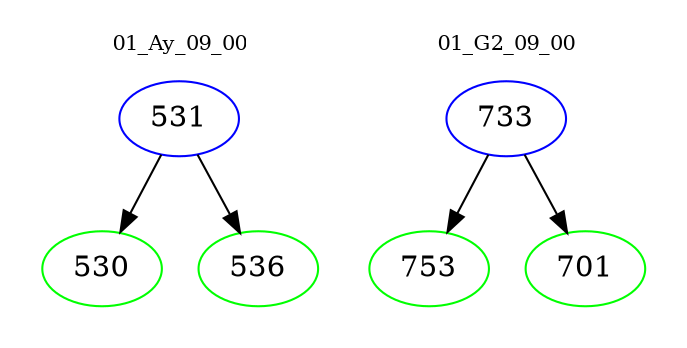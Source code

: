 digraph{
subgraph cluster_0 {
color = white
label = "01_Ay_09_00";
fontsize=10;
T0_531 [label="531", color="blue"]
T0_531 -> T0_530 [color="black"]
T0_530 [label="530", color="green"]
T0_531 -> T0_536 [color="black"]
T0_536 [label="536", color="green"]
}
subgraph cluster_1 {
color = white
label = "01_G2_09_00";
fontsize=10;
T1_733 [label="733", color="blue"]
T1_733 -> T1_753 [color="black"]
T1_753 [label="753", color="green"]
T1_733 -> T1_701 [color="black"]
T1_701 [label="701", color="green"]
}
}

